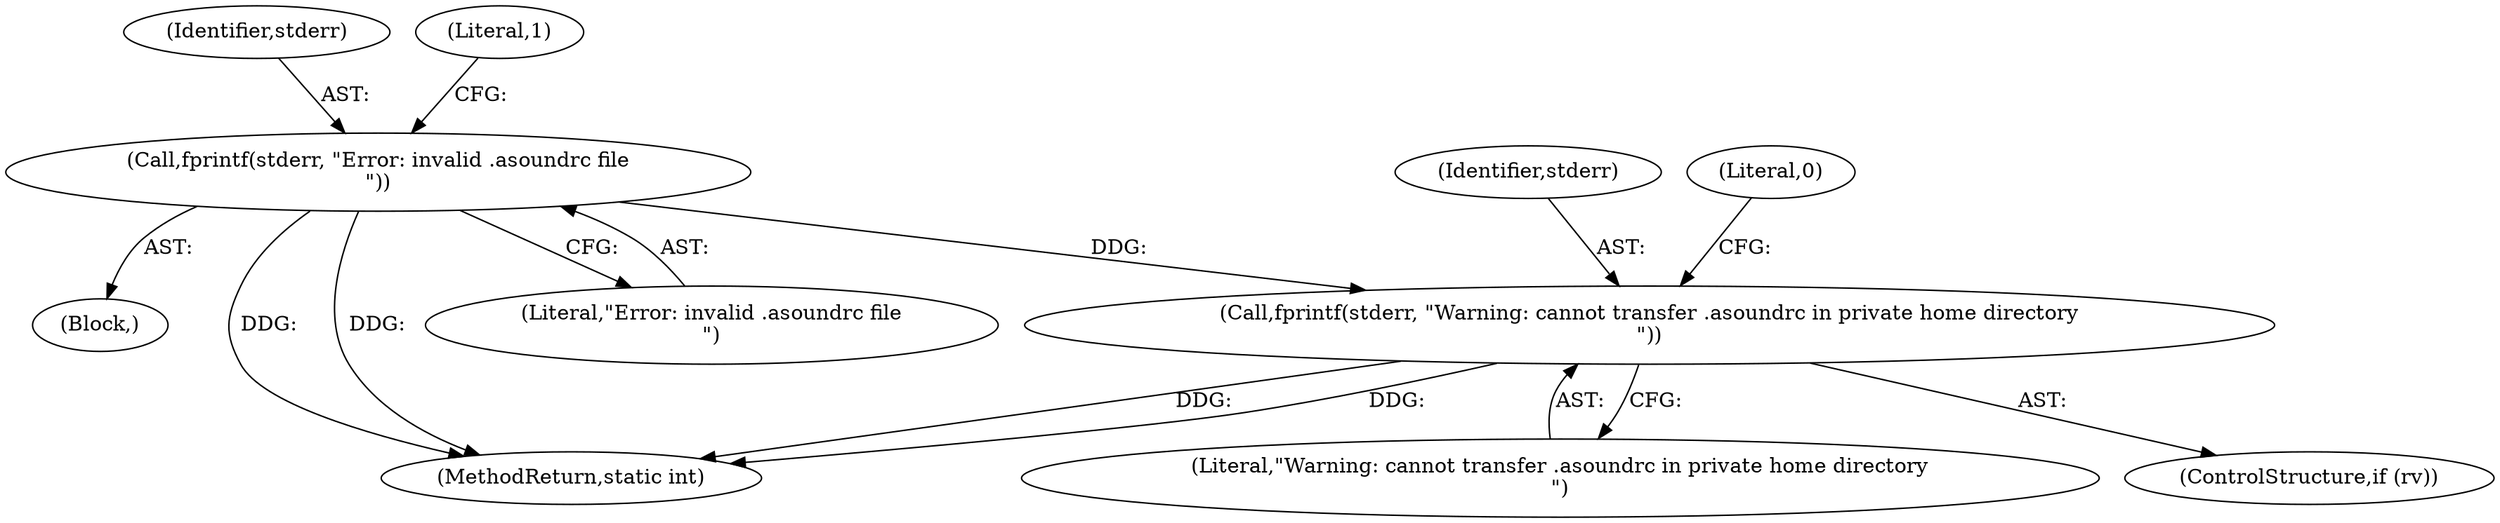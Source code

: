 digraph "1_firejail_903fd8a0789ca3cc3c21d84cd0282481515592ef_2@del" {
"1000185" [label="(Call,fprintf(stderr, \"Warning: cannot transfer .asoundrc in private home directory\n\"))"];
"1000155" [label="(Call,fprintf(stderr, \"Error: invalid .asoundrc file\n\"))"];
"1000157" [label="(Literal,\"Error: invalid .asoundrc file\n\")"];
"1000183" [label="(ControlStructure,if (rv))"];
"1000185" [label="(Call,fprintf(stderr, \"Warning: cannot transfer .asoundrc in private home directory\n\"))"];
"1000187" [label="(Literal,\"Warning: cannot transfer .asoundrc in private home directory\n\")"];
"1000156" [label="(Identifier,stderr)"];
"1000186" [label="(Identifier,stderr)"];
"1000194" [label="(Literal,0)"];
"1000159" [label="(Literal,1)"];
"1000154" [label="(Block,)"];
"1000222" [label="(MethodReturn,static int)"];
"1000155" [label="(Call,fprintf(stderr, \"Error: invalid .asoundrc file\n\"))"];
"1000185" -> "1000183"  [label="AST: "];
"1000185" -> "1000187"  [label="CFG: "];
"1000186" -> "1000185"  [label="AST: "];
"1000187" -> "1000185"  [label="AST: "];
"1000194" -> "1000185"  [label="CFG: "];
"1000185" -> "1000222"  [label="DDG: "];
"1000185" -> "1000222"  [label="DDG: "];
"1000155" -> "1000185"  [label="DDG: "];
"1000155" -> "1000154"  [label="AST: "];
"1000155" -> "1000157"  [label="CFG: "];
"1000156" -> "1000155"  [label="AST: "];
"1000157" -> "1000155"  [label="AST: "];
"1000159" -> "1000155"  [label="CFG: "];
"1000155" -> "1000222"  [label="DDG: "];
"1000155" -> "1000222"  [label="DDG: "];
}

